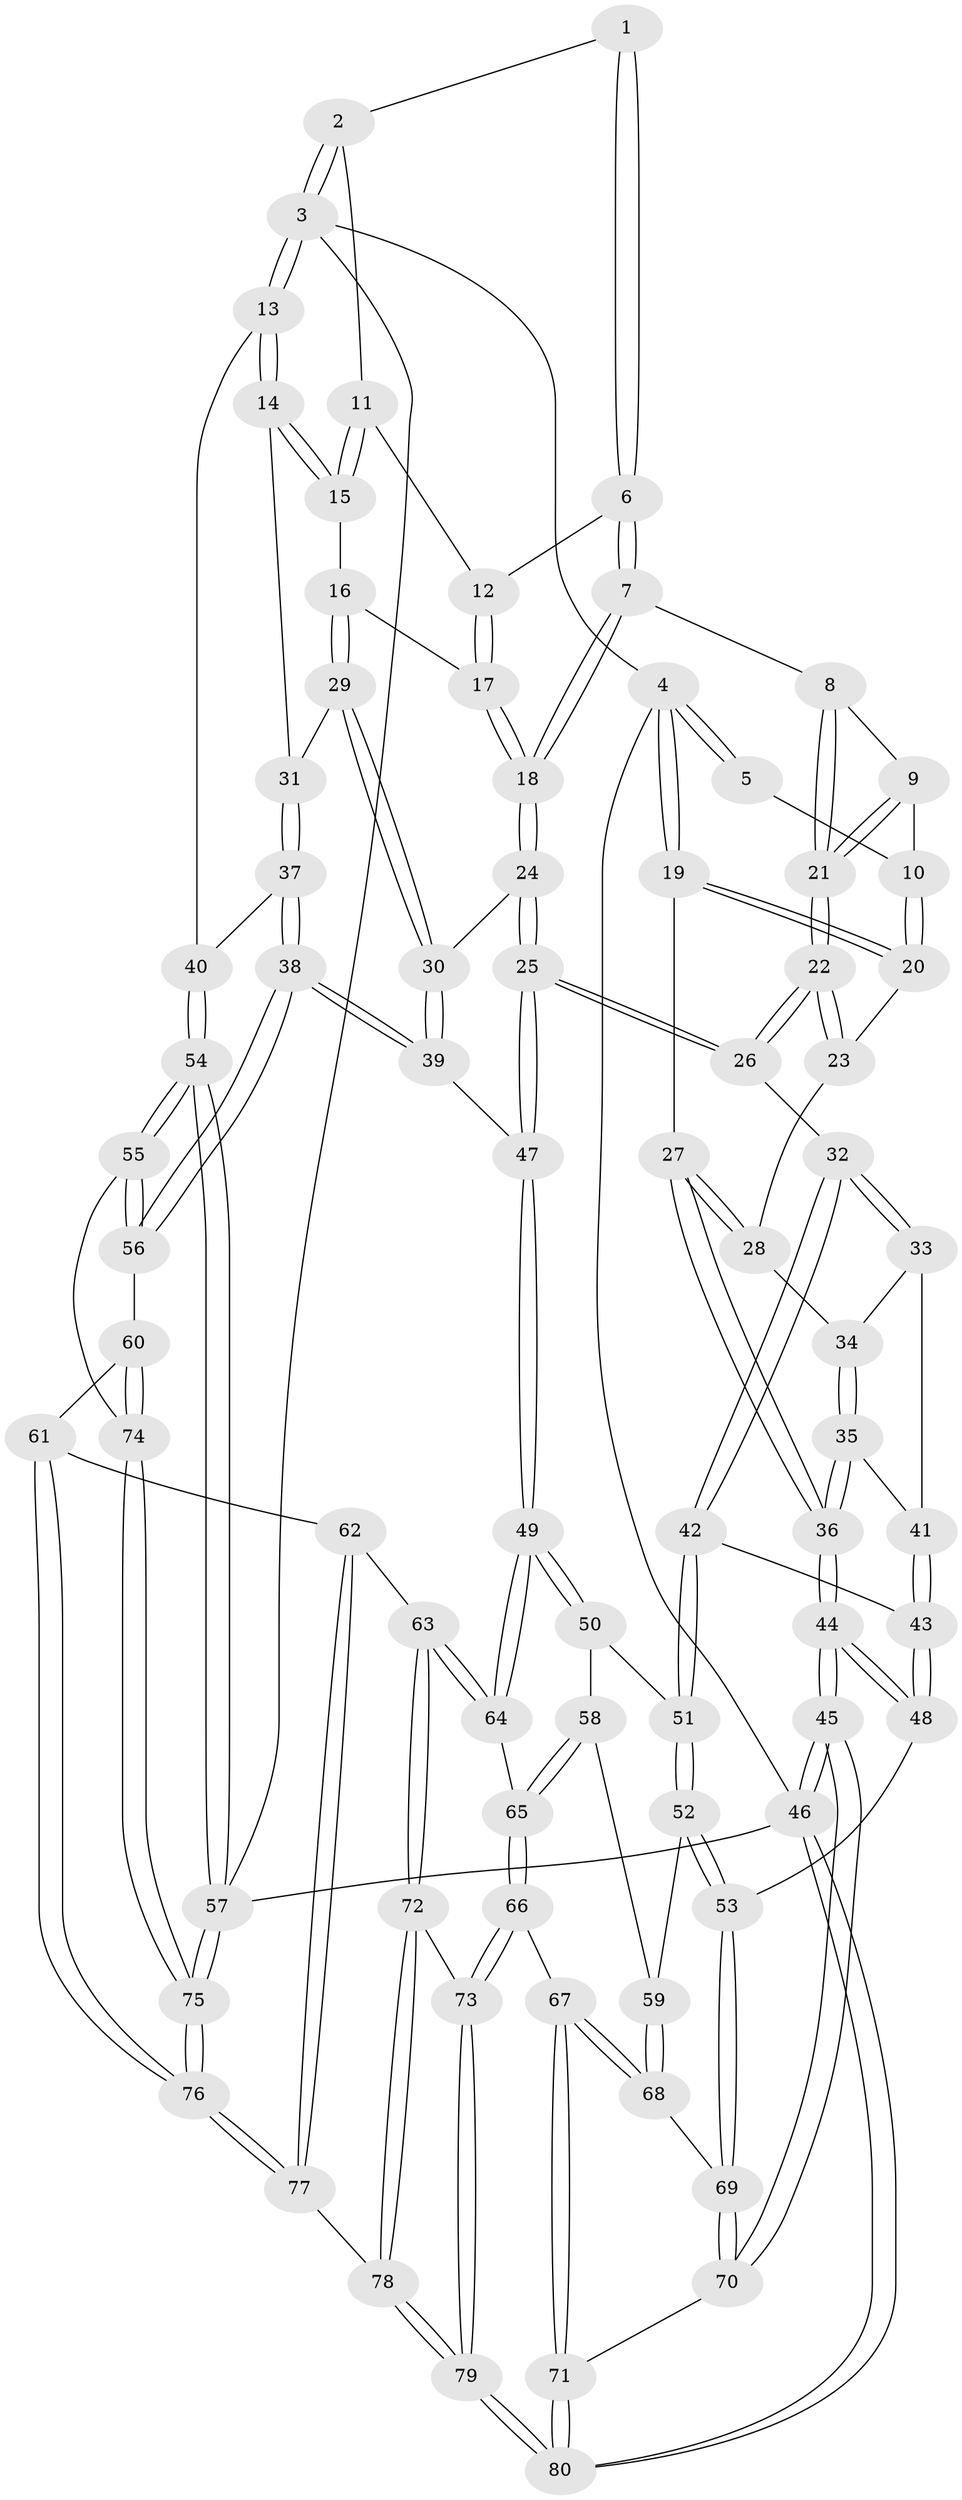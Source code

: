 // coarse degree distribution, {4: 0.4375, 7: 0.041666666666666664, 3: 0.125, 5: 0.2916666666666667, 8: 0.020833333333333332, 6: 0.0625, 2: 0.020833333333333332}
// Generated by graph-tools (version 1.1) at 2025/21/03/04/25 18:21:22]
// undirected, 80 vertices, 197 edges
graph export_dot {
graph [start="1"]
  node [color=gray90,style=filled];
  1 [pos="+0.4696056855363873+0"];
  2 [pos="+0.8946382955885714+0"];
  3 [pos="+1+0"];
  4 [pos="+0+0"];
  5 [pos="+0.4171156272401861+0"];
  6 [pos="+0.5371357640129687+0.015112445485893938"];
  7 [pos="+0.5201293216115257+0.10275038892181777"];
  8 [pos="+0.5017215456881823+0.10881361980187843"];
  9 [pos="+0.3871648763529496+0.11047026062702643"];
  10 [pos="+0.32735635302640864+0.06591562123684014"];
  11 [pos="+0.8258583726907748+0"];
  12 [pos="+0.6610553289427803+0.06308035720787952"];
  13 [pos="+1+0.13947606055091422"];
  14 [pos="+0.8772255004024265+0.18395165256459006"];
  15 [pos="+0.8392162436075423+0.15485666978787038"];
  16 [pos="+0.7407506207180379+0.18088555190466618"];
  17 [pos="+0.7014411047733933+0.1833219658517867"];
  18 [pos="+0.5921766227856249+0.25407701392297627"];
  19 [pos="+0+0"];
  20 [pos="+0.2843069689411713+0.10044688812169346"];
  21 [pos="+0.4025485113543702+0.20829246476307597"];
  22 [pos="+0.3764264909893401+0.3128095493012423"];
  23 [pos="+0.25583013780527575+0.17910238401675538"];
  24 [pos="+0.5850652397174+0.2726133577142737"];
  25 [pos="+0.40198951728706256+0.3655199674177793"];
  26 [pos="+0.39685671418774254+0.36258700559478463"];
  27 [pos="+0+0"];
  28 [pos="+0.11598591174784229+0.20641543391734105"];
  29 [pos="+0.761767053979466+0.3226301580119593"];
  30 [pos="+0.6930033062400683+0.39311079385547065"];
  31 [pos="+0.8732484348045558+0.2896829965322987"];
  32 [pos="+0.23236956405803497+0.39988735982815504"];
  33 [pos="+0.17731591555996049+0.3660232201987069"];
  34 [pos="+0.11801777880584219+0.24252528118657196"];
  35 [pos="+0+0.40732232605930824"];
  36 [pos="+0+0.45614973437520173"];
  37 [pos="+0.93575991291591+0.4747301934692261"];
  38 [pos="+0.7997976706635731+0.5526957061641282"];
  39 [pos="+0.7367066167681944+0.5155467285948876"];
  40 [pos="+1+0.4717460502484849"];
  41 [pos="+0.05617367196165625+0.4180789746450561"];
  42 [pos="+0.19606458301128005+0.4869827298693093"];
  43 [pos="+0.11519232614143544+0.49794727832367963"];
  44 [pos="+0+0.5179861106547426"];
  45 [pos="+0+0.8509988203042131"];
  46 [pos="+0+1"];
  47 [pos="+0.4561048811145515+0.5590244270099145"];
  48 [pos="+0.04137802331493789+0.5960391494335716"];
  49 [pos="+0.45045158963785065+0.5729683126056829"];
  50 [pos="+0.34415993937698713+0.612857143530783"];
  51 [pos="+0.21659186030586394+0.5672459616456466"];
  52 [pos="+0.11236267042674793+0.6574220082026792"];
  53 [pos="+0.111827031531173+0.6577084606424051"];
  54 [pos="+1+0.9831766268011451"];
  55 [pos="+1+0.859354076969258"];
  56 [pos="+0.7986198617885926+0.5953714407285744"];
  57 [pos="+1+1"];
  58 [pos="+0.30842912979071424+0.6688939779343311"];
  59 [pos="+0.28842790287220027+0.6843334889127486"];
  60 [pos="+0.722187434418772+0.7546218272517018"];
  61 [pos="+0.6338647631066283+0.7786326575931996"];
  62 [pos="+0.5856171333427419+0.7780316451461168"];
  63 [pos="+0.5192314925857988+0.7568300242947138"];
  64 [pos="+0.5027263275317332+0.730291814067566"];
  65 [pos="+0.34370002953299433+0.7740662184182583"];
  66 [pos="+0.2993912077040754+0.8435081773457767"];
  67 [pos="+0.26799867736262534+0.8426092100461081"];
  68 [pos="+0.24064567564002476+0.7620170752234067"];
  69 [pos="+0.11131650746580425+0.7136270618527224"];
  70 [pos="+0.04193747482197852+0.8404254617778993"];
  71 [pos="+0.1530986709017484+0.9404775034218984"];
  72 [pos="+0.4441915690179264+0.8725839003142921"];
  73 [pos="+0.34775091913179573+0.8710318099111414"];
  74 [pos="+0.7815973013269248+0.8385135233470281"];
  75 [pos="+0.7278230776375096+1"];
  76 [pos="+0.6997523725858432+1"];
  77 [pos="+0.5576816945673335+1"];
  78 [pos="+0.5264372954858692+1"];
  79 [pos="+0.30067120743854847+1"];
  80 [pos="+0.2077242161457347+1"];
  1 -- 2;
  1 -- 6;
  1 -- 6;
  2 -- 3;
  2 -- 3;
  2 -- 11;
  3 -- 4;
  3 -- 13;
  3 -- 13;
  3 -- 57;
  4 -- 5;
  4 -- 5;
  4 -- 19;
  4 -- 19;
  4 -- 46;
  5 -- 10;
  6 -- 7;
  6 -- 7;
  6 -- 12;
  7 -- 8;
  7 -- 18;
  7 -- 18;
  8 -- 9;
  8 -- 21;
  8 -- 21;
  9 -- 10;
  9 -- 21;
  9 -- 21;
  10 -- 20;
  10 -- 20;
  11 -- 12;
  11 -- 15;
  11 -- 15;
  12 -- 17;
  12 -- 17;
  13 -- 14;
  13 -- 14;
  13 -- 40;
  14 -- 15;
  14 -- 15;
  14 -- 31;
  15 -- 16;
  16 -- 17;
  16 -- 29;
  16 -- 29;
  17 -- 18;
  17 -- 18;
  18 -- 24;
  18 -- 24;
  19 -- 20;
  19 -- 20;
  19 -- 27;
  20 -- 23;
  21 -- 22;
  21 -- 22;
  22 -- 23;
  22 -- 23;
  22 -- 26;
  22 -- 26;
  23 -- 28;
  24 -- 25;
  24 -- 25;
  24 -- 30;
  25 -- 26;
  25 -- 26;
  25 -- 47;
  25 -- 47;
  26 -- 32;
  27 -- 28;
  27 -- 28;
  27 -- 36;
  27 -- 36;
  28 -- 34;
  29 -- 30;
  29 -- 30;
  29 -- 31;
  30 -- 39;
  30 -- 39;
  31 -- 37;
  31 -- 37;
  32 -- 33;
  32 -- 33;
  32 -- 42;
  32 -- 42;
  33 -- 34;
  33 -- 41;
  34 -- 35;
  34 -- 35;
  35 -- 36;
  35 -- 36;
  35 -- 41;
  36 -- 44;
  36 -- 44;
  37 -- 38;
  37 -- 38;
  37 -- 40;
  38 -- 39;
  38 -- 39;
  38 -- 56;
  38 -- 56;
  39 -- 47;
  40 -- 54;
  40 -- 54;
  41 -- 43;
  41 -- 43;
  42 -- 43;
  42 -- 51;
  42 -- 51;
  43 -- 48;
  43 -- 48;
  44 -- 45;
  44 -- 45;
  44 -- 48;
  44 -- 48;
  45 -- 46;
  45 -- 46;
  45 -- 70;
  45 -- 70;
  46 -- 80;
  46 -- 80;
  46 -- 57;
  47 -- 49;
  47 -- 49;
  48 -- 53;
  49 -- 50;
  49 -- 50;
  49 -- 64;
  49 -- 64;
  50 -- 51;
  50 -- 58;
  51 -- 52;
  51 -- 52;
  52 -- 53;
  52 -- 53;
  52 -- 59;
  53 -- 69;
  53 -- 69;
  54 -- 55;
  54 -- 55;
  54 -- 57;
  54 -- 57;
  55 -- 56;
  55 -- 56;
  55 -- 74;
  56 -- 60;
  57 -- 75;
  57 -- 75;
  58 -- 59;
  58 -- 65;
  58 -- 65;
  59 -- 68;
  59 -- 68;
  60 -- 61;
  60 -- 74;
  60 -- 74;
  61 -- 62;
  61 -- 76;
  61 -- 76;
  62 -- 63;
  62 -- 77;
  62 -- 77;
  63 -- 64;
  63 -- 64;
  63 -- 72;
  63 -- 72;
  64 -- 65;
  65 -- 66;
  65 -- 66;
  66 -- 67;
  66 -- 73;
  66 -- 73;
  67 -- 68;
  67 -- 68;
  67 -- 71;
  67 -- 71;
  68 -- 69;
  69 -- 70;
  69 -- 70;
  70 -- 71;
  71 -- 80;
  71 -- 80;
  72 -- 73;
  72 -- 78;
  72 -- 78;
  73 -- 79;
  73 -- 79;
  74 -- 75;
  74 -- 75;
  75 -- 76;
  75 -- 76;
  76 -- 77;
  76 -- 77;
  77 -- 78;
  78 -- 79;
  78 -- 79;
  79 -- 80;
  79 -- 80;
}
